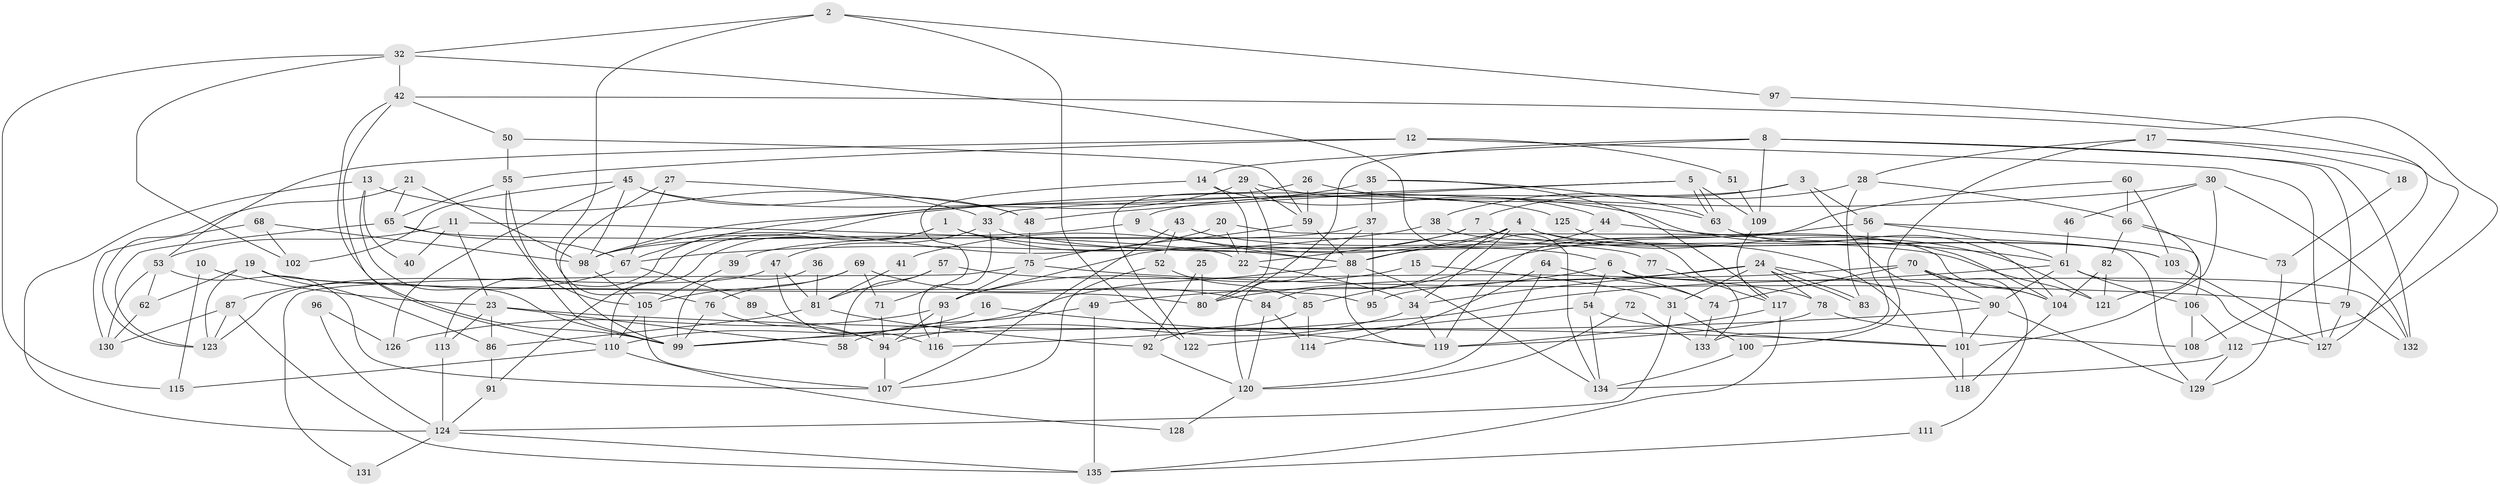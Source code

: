 // coarse degree distribution, {3: 0.2, 2: 0.225, 5: 0.125, 7: 0.05, 4: 0.125, 6: 0.05, 12: 0.025, 9: 0.025, 8: 0.075, 1: 0.025, 11: 0.025, 14: 0.025, 18: 0.025}
// Generated by graph-tools (version 1.1) at 2025/52/03/04/25 21:52:48]
// undirected, 135 vertices, 270 edges
graph export_dot {
graph [start="1"]
  node [color=gray90,style=filled];
  1;
  2;
  3;
  4;
  5;
  6;
  7;
  8;
  9;
  10;
  11;
  12;
  13;
  14;
  15;
  16;
  17;
  18;
  19;
  20;
  21;
  22;
  23;
  24;
  25;
  26;
  27;
  28;
  29;
  30;
  31;
  32;
  33;
  34;
  35;
  36;
  37;
  38;
  39;
  40;
  41;
  42;
  43;
  44;
  45;
  46;
  47;
  48;
  49;
  50;
  51;
  52;
  53;
  54;
  55;
  56;
  57;
  58;
  59;
  60;
  61;
  62;
  63;
  64;
  65;
  66;
  67;
  68;
  69;
  70;
  71;
  72;
  73;
  74;
  75;
  76;
  77;
  78;
  79;
  80;
  81;
  82;
  83;
  84;
  85;
  86;
  87;
  88;
  89;
  90;
  91;
  92;
  93;
  94;
  95;
  96;
  97;
  98;
  99;
  100;
  101;
  102;
  103;
  104;
  105;
  106;
  107;
  108;
  109;
  110;
  111;
  112;
  113;
  114;
  115;
  116;
  117;
  118;
  119;
  120;
  121;
  122;
  123;
  124;
  125;
  126;
  127;
  128;
  129;
  130;
  131;
  132;
  133;
  134;
  135;
  1 -- 88;
  1 -- 6;
  1 -- 91;
  1 -- 110;
  2 -- 32;
  2 -- 76;
  2 -- 97;
  2 -- 122;
  3 -- 56;
  3 -- 7;
  3 -- 9;
  3 -- 101;
  4 -- 34;
  4 -- 88;
  4 -- 41;
  4 -- 84;
  4 -- 103;
  4 -- 104;
  5 -- 63;
  5 -- 63;
  5 -- 48;
  5 -- 33;
  5 -- 109;
  6 -- 54;
  6 -- 132;
  6 -- 49;
  6 -- 74;
  7 -- 103;
  7 -- 93;
  7 -- 22;
  8 -- 132;
  8 -- 109;
  8 -- 14;
  8 -- 79;
  8 -- 80;
  9 -- 98;
  9 -- 88;
  10 -- 115;
  10 -- 23;
  11 -- 23;
  11 -- 22;
  11 -- 40;
  11 -- 53;
  12 -- 127;
  12 -- 55;
  12 -- 51;
  12 -- 53;
  13 -- 124;
  13 -- 33;
  13 -- 40;
  13 -- 99;
  14 -- 44;
  14 -- 22;
  14 -- 71;
  15 -- 93;
  15 -- 31;
  16 -- 110;
  16 -- 119;
  17 -- 28;
  17 -- 100;
  17 -- 18;
  17 -- 127;
  18 -- 73;
  19 -- 123;
  19 -- 80;
  19 -- 62;
  19 -- 86;
  19 -- 95;
  20 -- 22;
  20 -- 98;
  20 -- 129;
  21 -- 65;
  21 -- 98;
  21 -- 123;
  22 -- 34;
  23 -- 86;
  23 -- 101;
  23 -- 58;
  23 -- 113;
  24 -- 90;
  24 -- 83;
  24 -- 83;
  24 -- 31;
  24 -- 34;
  24 -- 78;
  24 -- 80;
  25 -- 92;
  25 -- 80;
  26 -- 59;
  26 -- 63;
  26 -- 122;
  27 -- 99;
  27 -- 67;
  27 -- 48;
  28 -- 66;
  28 -- 38;
  28 -- 83;
  29 -- 121;
  29 -- 80;
  29 -- 59;
  29 -- 67;
  30 -- 101;
  30 -- 113;
  30 -- 46;
  30 -- 132;
  31 -- 124;
  31 -- 100;
  32 -- 134;
  32 -- 42;
  32 -- 102;
  32 -- 115;
  33 -- 47;
  33 -- 116;
  33 -- 121;
  34 -- 94;
  34 -- 119;
  35 -- 98;
  35 -- 117;
  35 -- 37;
  35 -- 63;
  36 -- 81;
  36 -- 99;
  37 -- 95;
  37 -- 39;
  37 -- 120;
  38 -- 67;
  38 -- 104;
  39 -- 105;
  41 -- 81;
  42 -- 110;
  42 -- 50;
  42 -- 99;
  42 -- 112;
  43 -- 118;
  43 -- 107;
  43 -- 52;
  44 -- 61;
  44 -- 88;
  45 -- 98;
  45 -- 48;
  45 -- 102;
  45 -- 125;
  45 -- 126;
  46 -- 61;
  47 -- 123;
  47 -- 116;
  47 -- 81;
  48 -- 75;
  49 -- 58;
  49 -- 135;
  50 -- 59;
  50 -- 55;
  51 -- 109;
  52 -- 107;
  52 -- 85;
  53 -- 62;
  53 -- 107;
  53 -- 130;
  54 -- 122;
  54 -- 134;
  54 -- 101;
  55 -- 105;
  55 -- 99;
  55 -- 65;
  56 -- 61;
  56 -- 106;
  56 -- 85;
  56 -- 133;
  57 -- 78;
  57 -- 81;
  57 -- 58;
  59 -- 88;
  59 -- 75;
  60 -- 119;
  60 -- 103;
  60 -- 66;
  61 -- 90;
  61 -- 127;
  61 -- 106;
  61 -- 116;
  62 -- 130;
  63 -- 104;
  64 -- 114;
  64 -- 74;
  64 -- 120;
  65 -- 67;
  65 -- 77;
  65 -- 123;
  66 -- 121;
  66 -- 73;
  66 -- 82;
  67 -- 87;
  67 -- 89;
  68 -- 102;
  68 -- 130;
  68 -- 98;
  69 -- 84;
  69 -- 76;
  69 -- 71;
  69 -- 105;
  70 -- 90;
  70 -- 104;
  70 -- 74;
  70 -- 95;
  70 -- 111;
  71 -- 94;
  72 -- 133;
  72 -- 120;
  73 -- 129;
  74 -- 133;
  75 -- 93;
  75 -- 79;
  75 -- 131;
  76 -- 99;
  76 -- 94;
  77 -- 117;
  78 -- 119;
  78 -- 108;
  79 -- 127;
  79 -- 132;
  81 -- 92;
  81 -- 86;
  82 -- 104;
  82 -- 121;
  84 -- 120;
  84 -- 114;
  85 -- 92;
  85 -- 114;
  86 -- 91;
  87 -- 130;
  87 -- 123;
  87 -- 135;
  88 -- 99;
  88 -- 119;
  88 -- 134;
  89 -- 94;
  90 -- 101;
  90 -- 99;
  90 -- 129;
  91 -- 124;
  92 -- 120;
  93 -- 94;
  93 -- 116;
  93 -- 126;
  94 -- 107;
  96 -- 126;
  96 -- 124;
  97 -- 108;
  98 -- 105;
  100 -- 134;
  101 -- 118;
  103 -- 127;
  104 -- 118;
  105 -- 107;
  105 -- 110;
  106 -- 112;
  106 -- 108;
  109 -- 117;
  110 -- 115;
  110 -- 128;
  111 -- 135;
  112 -- 129;
  112 -- 134;
  113 -- 124;
  117 -- 135;
  117 -- 119;
  120 -- 128;
  124 -- 135;
  124 -- 131;
  125 -- 133;
}
